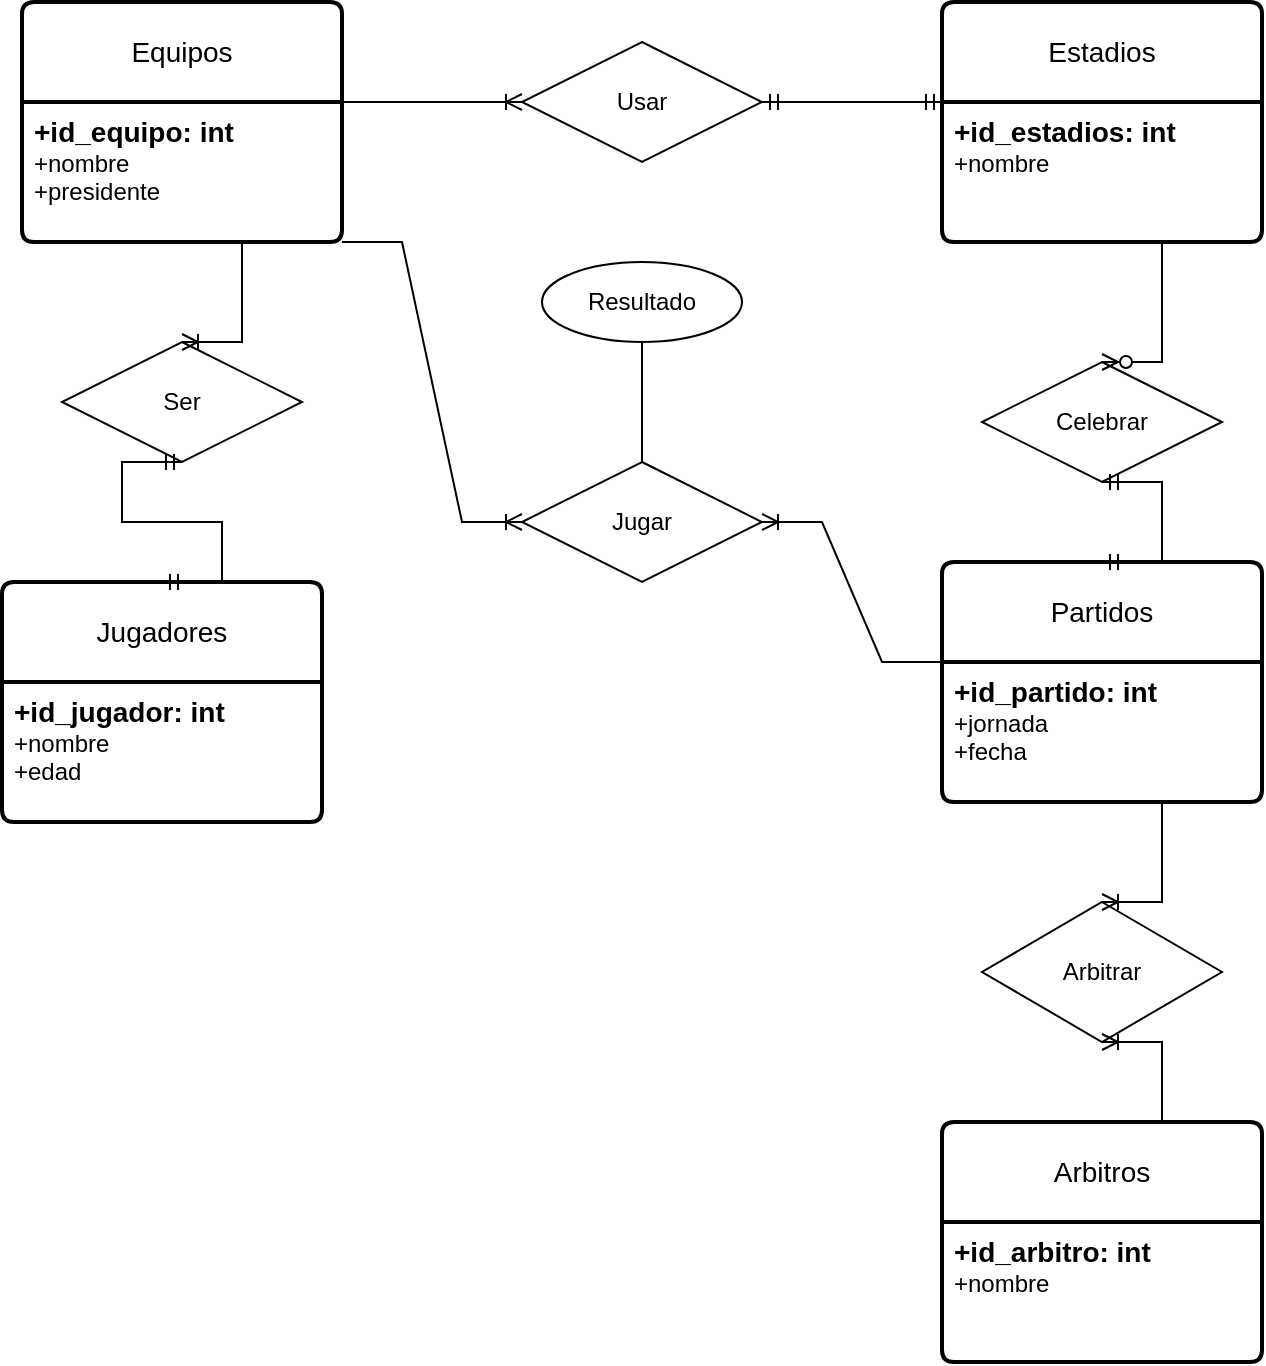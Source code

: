 <mxfile version="22.0.4" type="github">
  <diagram id="R2lEEEUBdFMjLlhIrx00" name="Page-1">
    <mxGraphModel dx="1290" dy="574" grid="1" gridSize="10" guides="1" tooltips="1" connect="1" arrows="1" fold="1" page="1" pageScale="1" pageWidth="850" pageHeight="1100" math="0" shadow="0" extFonts="Permanent Marker^https://fonts.googleapis.com/css?family=Permanent+Marker">
      <root>
        <mxCell id="0" />
        <mxCell id="1" parent="0" />
        <mxCell id="Z31dPtnMBRGQAZ9xcy2b-1" value="Jugadores" style="swimlane;childLayout=stackLayout;horizontal=1;startSize=50;horizontalStack=0;rounded=1;fontSize=14;fontStyle=0;strokeWidth=2;resizeParent=0;resizeLast=1;shadow=0;dashed=0;align=center;arcSize=4;whiteSpace=wrap;html=1;" parent="1" vertex="1">
          <mxGeometry x="100" y="340" width="160" height="120" as="geometry" />
        </mxCell>
        <mxCell id="Z31dPtnMBRGQAZ9xcy2b-2" value="&lt;font style=&quot;font-size: 14px;&quot;&gt;&lt;b&gt;+id_jugador: int&lt;/b&gt;&lt;/font&gt;&lt;br&gt;+nombre&lt;br&gt;+edad" style="align=left;strokeColor=none;fillColor=none;spacingLeft=4;fontSize=12;verticalAlign=top;resizable=0;rotatable=0;part=1;html=1;" parent="Z31dPtnMBRGQAZ9xcy2b-1" vertex="1">
          <mxGeometry y="50" width="160" height="70" as="geometry" />
        </mxCell>
        <mxCell id="Z31dPtnMBRGQAZ9xcy2b-3" value="Equipos" style="swimlane;childLayout=stackLayout;horizontal=1;startSize=50;horizontalStack=0;rounded=1;fontSize=14;fontStyle=0;strokeWidth=2;resizeParent=0;resizeLast=1;shadow=0;dashed=0;align=center;arcSize=4;whiteSpace=wrap;html=1;" parent="1" vertex="1">
          <mxGeometry x="110" y="50" width="160" height="120" as="geometry" />
        </mxCell>
        <mxCell id="Z31dPtnMBRGQAZ9xcy2b-4" value="&lt;font style=&quot;font-size: 14px;&quot;&gt;&lt;b&gt;+id_equipo: int&lt;/b&gt;&lt;/font&gt;&lt;br&gt;+nombre&lt;br&gt;+presidente" style="align=left;strokeColor=none;fillColor=none;spacingLeft=4;fontSize=12;verticalAlign=top;resizable=0;rotatable=0;part=1;html=1;" parent="Z31dPtnMBRGQAZ9xcy2b-3" vertex="1">
          <mxGeometry y="50" width="160" height="70" as="geometry" />
        </mxCell>
        <mxCell id="Z31dPtnMBRGQAZ9xcy2b-5" value="Estadios" style="swimlane;childLayout=stackLayout;horizontal=1;startSize=50;horizontalStack=0;rounded=1;fontSize=14;fontStyle=0;strokeWidth=2;resizeParent=0;resizeLast=1;shadow=0;dashed=0;align=center;arcSize=4;whiteSpace=wrap;html=1;" parent="1" vertex="1">
          <mxGeometry x="570" y="50" width="160" height="120" as="geometry" />
        </mxCell>
        <mxCell id="Z31dPtnMBRGQAZ9xcy2b-6" value="&lt;font style=&quot;font-size: 14px;&quot;&gt;&lt;b&gt;+id_estadios: int&lt;/b&gt;&lt;/font&gt;&lt;br&gt;+nombre" style="align=left;strokeColor=none;fillColor=none;spacingLeft=4;fontSize=12;verticalAlign=top;resizable=0;rotatable=0;part=1;html=1;" parent="Z31dPtnMBRGQAZ9xcy2b-5" vertex="1">
          <mxGeometry y="50" width="160" height="70" as="geometry" />
        </mxCell>
        <mxCell id="Z31dPtnMBRGQAZ9xcy2b-7" value="Arbitros" style="swimlane;childLayout=stackLayout;horizontal=1;startSize=50;horizontalStack=0;rounded=1;fontSize=14;fontStyle=0;strokeWidth=2;resizeParent=0;resizeLast=1;shadow=0;dashed=0;align=center;arcSize=4;whiteSpace=wrap;html=1;" parent="1" vertex="1">
          <mxGeometry x="570" y="610" width="160" height="120" as="geometry" />
        </mxCell>
        <mxCell id="Z31dPtnMBRGQAZ9xcy2b-8" value="&lt;font style=&quot;font-size: 14px;&quot;&gt;&lt;b&gt;+id_arbitro: int&lt;/b&gt;&lt;/font&gt;&lt;br&gt;+nombre" style="align=left;strokeColor=none;fillColor=none;spacingLeft=4;fontSize=12;verticalAlign=top;resizable=0;rotatable=0;part=1;html=1;" parent="Z31dPtnMBRGQAZ9xcy2b-7" vertex="1">
          <mxGeometry y="50" width="160" height="70" as="geometry" />
        </mxCell>
        <mxCell id="Z31dPtnMBRGQAZ9xcy2b-9" value="Partidos" style="swimlane;childLayout=stackLayout;horizontal=1;startSize=50;horizontalStack=0;rounded=1;fontSize=14;fontStyle=0;strokeWidth=2;resizeParent=0;resizeLast=1;shadow=0;dashed=0;align=center;arcSize=4;whiteSpace=wrap;html=1;" parent="1" vertex="1">
          <mxGeometry x="570" y="330" width="160" height="120" as="geometry" />
        </mxCell>
        <mxCell id="Z31dPtnMBRGQAZ9xcy2b-10" value="&lt;font style=&quot;font-size: 14px;&quot;&gt;&lt;b&gt;+id_partido: int&lt;/b&gt;&lt;/font&gt;&lt;br&gt;+jornada&lt;br&gt;+fecha" style="align=left;strokeColor=none;fillColor=none;spacingLeft=4;fontSize=12;verticalAlign=top;resizable=0;rotatable=0;part=1;html=1;" parent="Z31dPtnMBRGQAZ9xcy2b-9" vertex="1">
          <mxGeometry y="50" width="160" height="70" as="geometry" />
        </mxCell>
        <mxCell id="Z31dPtnMBRGQAZ9xcy2b-11" value="Ser" style="shape=rhombus;perimeter=rhombusPerimeter;whiteSpace=wrap;html=1;align=center;" parent="1" vertex="1">
          <mxGeometry x="130" y="220" width="120" height="60" as="geometry" />
        </mxCell>
        <mxCell id="Z31dPtnMBRGQAZ9xcy2b-16" value="" style="edgeStyle=entityRelationEdgeStyle;fontSize=12;html=1;endArrow=ERmandOne;startArrow=ERmandOne;rounded=0;exitX=0.5;exitY=0;exitDx=0;exitDy=0;entryX=0.5;entryY=1;entryDx=0;entryDy=0;" parent="1" source="Z31dPtnMBRGQAZ9xcy2b-1" target="Z31dPtnMBRGQAZ9xcy2b-11" edge="1">
          <mxGeometry width="100" height="100" relative="1" as="geometry">
            <mxPoint x="310" y="330" as="sourcePoint" />
            <mxPoint x="410" y="230" as="targetPoint" />
          </mxGeometry>
        </mxCell>
        <mxCell id="Z31dPtnMBRGQAZ9xcy2b-17" value="" style="edgeStyle=entityRelationEdgeStyle;fontSize=12;html=1;endArrow=ERoneToMany;rounded=0;exitX=0.5;exitY=1;exitDx=0;exitDy=0;entryX=0.5;entryY=0;entryDx=0;entryDy=0;" parent="1" source="Z31dPtnMBRGQAZ9xcy2b-4" target="Z31dPtnMBRGQAZ9xcy2b-11" edge="1">
          <mxGeometry width="100" height="100" relative="1" as="geometry">
            <mxPoint x="460" y="310" as="sourcePoint" />
            <mxPoint x="560" y="210" as="targetPoint" />
          </mxGeometry>
        </mxCell>
        <mxCell id="Z31dPtnMBRGQAZ9xcy2b-18" value="Usar" style="shape=rhombus;perimeter=rhombusPerimeter;whiteSpace=wrap;html=1;align=center;" parent="1" vertex="1">
          <mxGeometry x="360" y="70" width="120" height="60" as="geometry" />
        </mxCell>
        <mxCell id="Z31dPtnMBRGQAZ9xcy2b-19" value="" style="edgeStyle=entityRelationEdgeStyle;fontSize=12;html=1;endArrow=ERoneToMany;rounded=0;exitX=1;exitY=0;exitDx=0;exitDy=0;entryX=0;entryY=0.5;entryDx=0;entryDy=0;" parent="1" source="Z31dPtnMBRGQAZ9xcy2b-4" target="Z31dPtnMBRGQAZ9xcy2b-18" edge="1">
          <mxGeometry width="100" height="100" relative="1" as="geometry">
            <mxPoint x="425" y="270" as="sourcePoint" />
            <mxPoint x="525" y="170" as="targetPoint" />
          </mxGeometry>
        </mxCell>
        <mxCell id="Z31dPtnMBRGQAZ9xcy2b-20" value="" style="edgeStyle=entityRelationEdgeStyle;fontSize=12;html=1;endArrow=ERmandOne;startArrow=ERmandOne;rounded=0;exitX=1;exitY=0.5;exitDx=0;exitDy=0;entryX=0;entryY=0;entryDx=0;entryDy=0;" parent="1" source="Z31dPtnMBRGQAZ9xcy2b-18" target="Z31dPtnMBRGQAZ9xcy2b-6" edge="1">
          <mxGeometry width="100" height="100" relative="1" as="geometry">
            <mxPoint x="510" y="260" as="sourcePoint" />
            <mxPoint x="610" y="160" as="targetPoint" />
          </mxGeometry>
        </mxCell>
        <mxCell id="Z31dPtnMBRGQAZ9xcy2b-21" value="Jugar" style="shape=rhombus;perimeter=rhombusPerimeter;whiteSpace=wrap;html=1;align=center;" parent="1" vertex="1">
          <mxGeometry x="360" y="280" width="120" height="60" as="geometry" />
        </mxCell>
        <mxCell id="Z31dPtnMBRGQAZ9xcy2b-22" value="" style="edgeStyle=entityRelationEdgeStyle;fontSize=12;html=1;endArrow=ERoneToMany;rounded=0;exitX=1;exitY=1;exitDx=0;exitDy=0;entryX=0;entryY=0.5;entryDx=0;entryDy=0;" parent="1" source="Z31dPtnMBRGQAZ9xcy2b-4" target="Z31dPtnMBRGQAZ9xcy2b-21" edge="1">
          <mxGeometry width="100" height="100" relative="1" as="geometry">
            <mxPoint x="390" y="380" as="sourcePoint" />
            <mxPoint x="490" y="280" as="targetPoint" />
          </mxGeometry>
        </mxCell>
        <mxCell id="Z31dPtnMBRGQAZ9xcy2b-23" value="" style="edgeStyle=entityRelationEdgeStyle;fontSize=12;html=1;endArrow=ERoneToMany;rounded=0;exitX=0;exitY=0;exitDx=0;exitDy=0;entryX=1;entryY=0.5;entryDx=0;entryDy=0;" parent="1" source="Z31dPtnMBRGQAZ9xcy2b-10" target="Z31dPtnMBRGQAZ9xcy2b-21" edge="1">
          <mxGeometry width="100" height="100" relative="1" as="geometry">
            <mxPoint x="520" y="340" as="sourcePoint" />
            <mxPoint x="620" y="240" as="targetPoint" />
          </mxGeometry>
        </mxCell>
        <mxCell id="Z31dPtnMBRGQAZ9xcy2b-24" value="Celebrar" style="shape=rhombus;perimeter=rhombusPerimeter;whiteSpace=wrap;html=1;align=center;" parent="1" vertex="1">
          <mxGeometry x="590" y="230" width="120" height="60" as="geometry" />
        </mxCell>
        <mxCell id="Z31dPtnMBRGQAZ9xcy2b-25" value="" style="edgeStyle=entityRelationEdgeStyle;fontSize=12;html=1;endArrow=ERmandOne;startArrow=ERmandOne;rounded=0;exitX=0.5;exitY=0;exitDx=0;exitDy=0;entryX=0.5;entryY=1;entryDx=0;entryDy=0;" parent="1" source="Z31dPtnMBRGQAZ9xcy2b-9" target="Z31dPtnMBRGQAZ9xcy2b-24" edge="1">
          <mxGeometry width="100" height="100" relative="1" as="geometry">
            <mxPoint x="520" y="340" as="sourcePoint" />
            <mxPoint x="620" y="240" as="targetPoint" />
          </mxGeometry>
        </mxCell>
        <mxCell id="Z31dPtnMBRGQAZ9xcy2b-26" value="" style="edgeStyle=entityRelationEdgeStyle;fontSize=12;html=1;endArrow=ERzeroToMany;endFill=1;rounded=0;exitX=0.5;exitY=1;exitDx=0;exitDy=0;entryX=0.5;entryY=0;entryDx=0;entryDy=0;" parent="1" source="Z31dPtnMBRGQAZ9xcy2b-6" target="Z31dPtnMBRGQAZ9xcy2b-24" edge="1">
          <mxGeometry width="100" height="100" relative="1" as="geometry">
            <mxPoint x="520" y="340" as="sourcePoint" />
            <mxPoint x="620" y="240" as="targetPoint" />
          </mxGeometry>
        </mxCell>
        <mxCell id="Z31dPtnMBRGQAZ9xcy2b-27" value="Arbitrar" style="shape=rhombus;perimeter=rhombusPerimeter;whiteSpace=wrap;html=1;align=center;" parent="1" vertex="1">
          <mxGeometry x="590" y="500" width="120" height="70" as="geometry" />
        </mxCell>
        <mxCell id="Z31dPtnMBRGQAZ9xcy2b-29" value="Resultado" style="ellipse;whiteSpace=wrap;html=1;align=center;" parent="1" vertex="1">
          <mxGeometry x="370" y="180" width="100" height="40" as="geometry" />
        </mxCell>
        <mxCell id="Z31dPtnMBRGQAZ9xcy2b-35" value="" style="endArrow=none;html=1;rounded=0;exitX=0.5;exitY=1;exitDx=0;exitDy=0;entryX=0.5;entryY=0;entryDx=0;entryDy=0;" parent="1" source="Z31dPtnMBRGQAZ9xcy2b-29" target="Z31dPtnMBRGQAZ9xcy2b-21" edge="1">
          <mxGeometry relative="1" as="geometry">
            <mxPoint x="490" y="440" as="sourcePoint" />
            <mxPoint x="650" y="440" as="targetPoint" />
          </mxGeometry>
        </mxCell>
        <mxCell id="Z31dPtnMBRGQAZ9xcy2b-36" value="" style="edgeStyle=entityRelationEdgeStyle;fontSize=12;html=1;endArrow=ERoneToMany;rounded=0;entryX=0.5;entryY=0;entryDx=0;entryDy=0;exitX=0.5;exitY=1;exitDx=0;exitDy=0;" parent="1" source="Z31dPtnMBRGQAZ9xcy2b-10" target="Z31dPtnMBRGQAZ9xcy2b-27" edge="1">
          <mxGeometry width="100" height="100" relative="1" as="geometry">
            <mxPoint x="480" y="600" as="sourcePoint" />
            <mxPoint x="580" y="500" as="targetPoint" />
          </mxGeometry>
        </mxCell>
        <mxCell id="Z31dPtnMBRGQAZ9xcy2b-37" value="" style="edgeStyle=entityRelationEdgeStyle;fontSize=12;html=1;endArrow=ERoneToMany;rounded=0;entryX=0.5;entryY=1;entryDx=0;entryDy=0;exitX=0.5;exitY=0;exitDx=0;exitDy=0;" parent="1" source="Z31dPtnMBRGQAZ9xcy2b-7" target="Z31dPtnMBRGQAZ9xcy2b-27" edge="1">
          <mxGeometry width="100" height="100" relative="1" as="geometry">
            <mxPoint x="470" y="560" as="sourcePoint" />
            <mxPoint x="470" y="610" as="targetPoint" />
          </mxGeometry>
        </mxCell>
      </root>
    </mxGraphModel>
  </diagram>
</mxfile>
